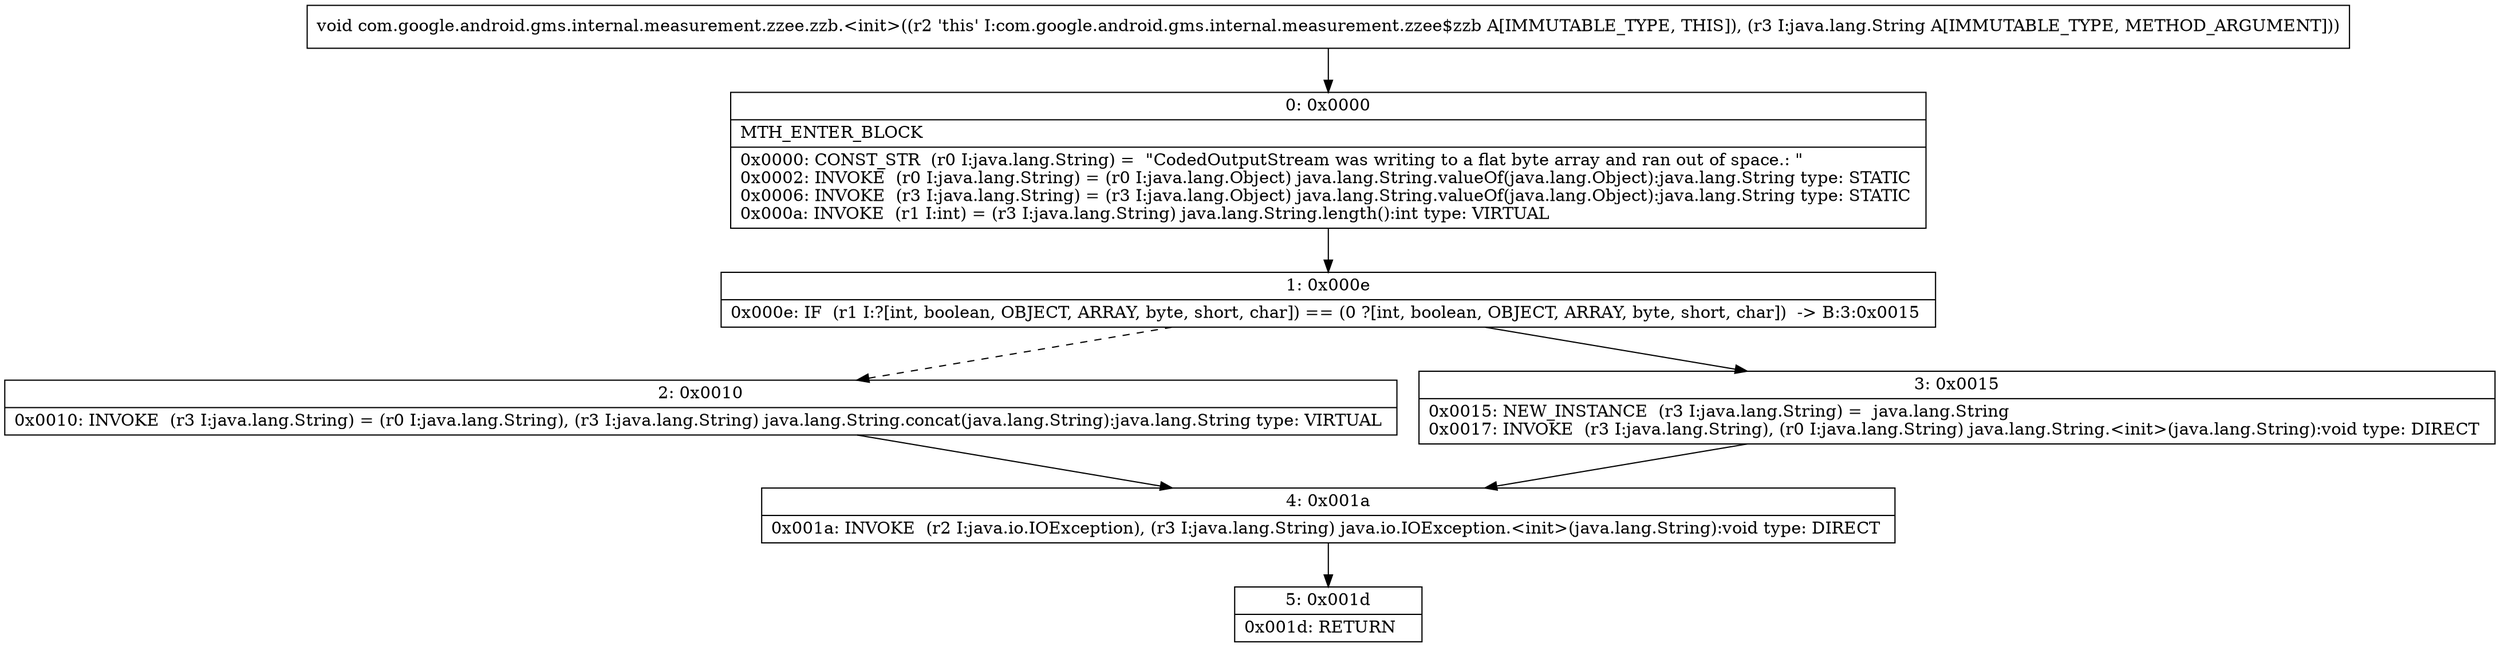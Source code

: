 digraph "CFG forcom.google.android.gms.internal.measurement.zzee.zzb.\<init\>(Ljava\/lang\/String;)V" {
Node_0 [shape=record,label="{0\:\ 0x0000|MTH_ENTER_BLOCK\l|0x0000: CONST_STR  (r0 I:java.lang.String) =  \"CodedOutputStream was writing to a flat byte array and ran out of space.: \" \l0x0002: INVOKE  (r0 I:java.lang.String) = (r0 I:java.lang.Object) java.lang.String.valueOf(java.lang.Object):java.lang.String type: STATIC \l0x0006: INVOKE  (r3 I:java.lang.String) = (r3 I:java.lang.Object) java.lang.String.valueOf(java.lang.Object):java.lang.String type: STATIC \l0x000a: INVOKE  (r1 I:int) = (r3 I:java.lang.String) java.lang.String.length():int type: VIRTUAL \l}"];
Node_1 [shape=record,label="{1\:\ 0x000e|0x000e: IF  (r1 I:?[int, boolean, OBJECT, ARRAY, byte, short, char]) == (0 ?[int, boolean, OBJECT, ARRAY, byte, short, char])  \-\> B:3:0x0015 \l}"];
Node_2 [shape=record,label="{2\:\ 0x0010|0x0010: INVOKE  (r3 I:java.lang.String) = (r0 I:java.lang.String), (r3 I:java.lang.String) java.lang.String.concat(java.lang.String):java.lang.String type: VIRTUAL \l}"];
Node_3 [shape=record,label="{3\:\ 0x0015|0x0015: NEW_INSTANCE  (r3 I:java.lang.String) =  java.lang.String \l0x0017: INVOKE  (r3 I:java.lang.String), (r0 I:java.lang.String) java.lang.String.\<init\>(java.lang.String):void type: DIRECT \l}"];
Node_4 [shape=record,label="{4\:\ 0x001a|0x001a: INVOKE  (r2 I:java.io.IOException), (r3 I:java.lang.String) java.io.IOException.\<init\>(java.lang.String):void type: DIRECT \l}"];
Node_5 [shape=record,label="{5\:\ 0x001d|0x001d: RETURN   \l}"];
MethodNode[shape=record,label="{void com.google.android.gms.internal.measurement.zzee.zzb.\<init\>((r2 'this' I:com.google.android.gms.internal.measurement.zzee$zzb A[IMMUTABLE_TYPE, THIS]), (r3 I:java.lang.String A[IMMUTABLE_TYPE, METHOD_ARGUMENT])) }"];
MethodNode -> Node_0;
Node_0 -> Node_1;
Node_1 -> Node_2[style=dashed];
Node_1 -> Node_3;
Node_2 -> Node_4;
Node_3 -> Node_4;
Node_4 -> Node_5;
}


